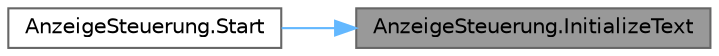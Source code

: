 digraph "AnzeigeSteuerung.InitializeText"
{
 // LATEX_PDF_SIZE
  bgcolor="transparent";
  edge [fontname=Helvetica,fontsize=10,labelfontname=Helvetica,labelfontsize=10];
  node [fontname=Helvetica,fontsize=10,shape=box,height=0.2,width=0.4];
  rankdir="RL";
  Node1 [id="Node000001",label="AnzeigeSteuerung.InitializeText",height=0.2,width=0.4,color="gray40", fillcolor="grey60", style="filled", fontcolor="black",tooltip="This method labels the scale of the display."];
  Node1 -> Node2 [id="edge1_Node000001_Node000002",dir="back",color="steelblue1",style="solid",tooltip=" "];
  Node2 [id="Node000002",label="AnzeigeSteuerung.Start",height=0.2,width=0.4,color="grey40", fillcolor="white", style="filled",URL="$class_anzeige_steuerung.html#ac13c0256e0d826ac48f3b010ec505a85",tooltip="This method initialises the display."];
}
